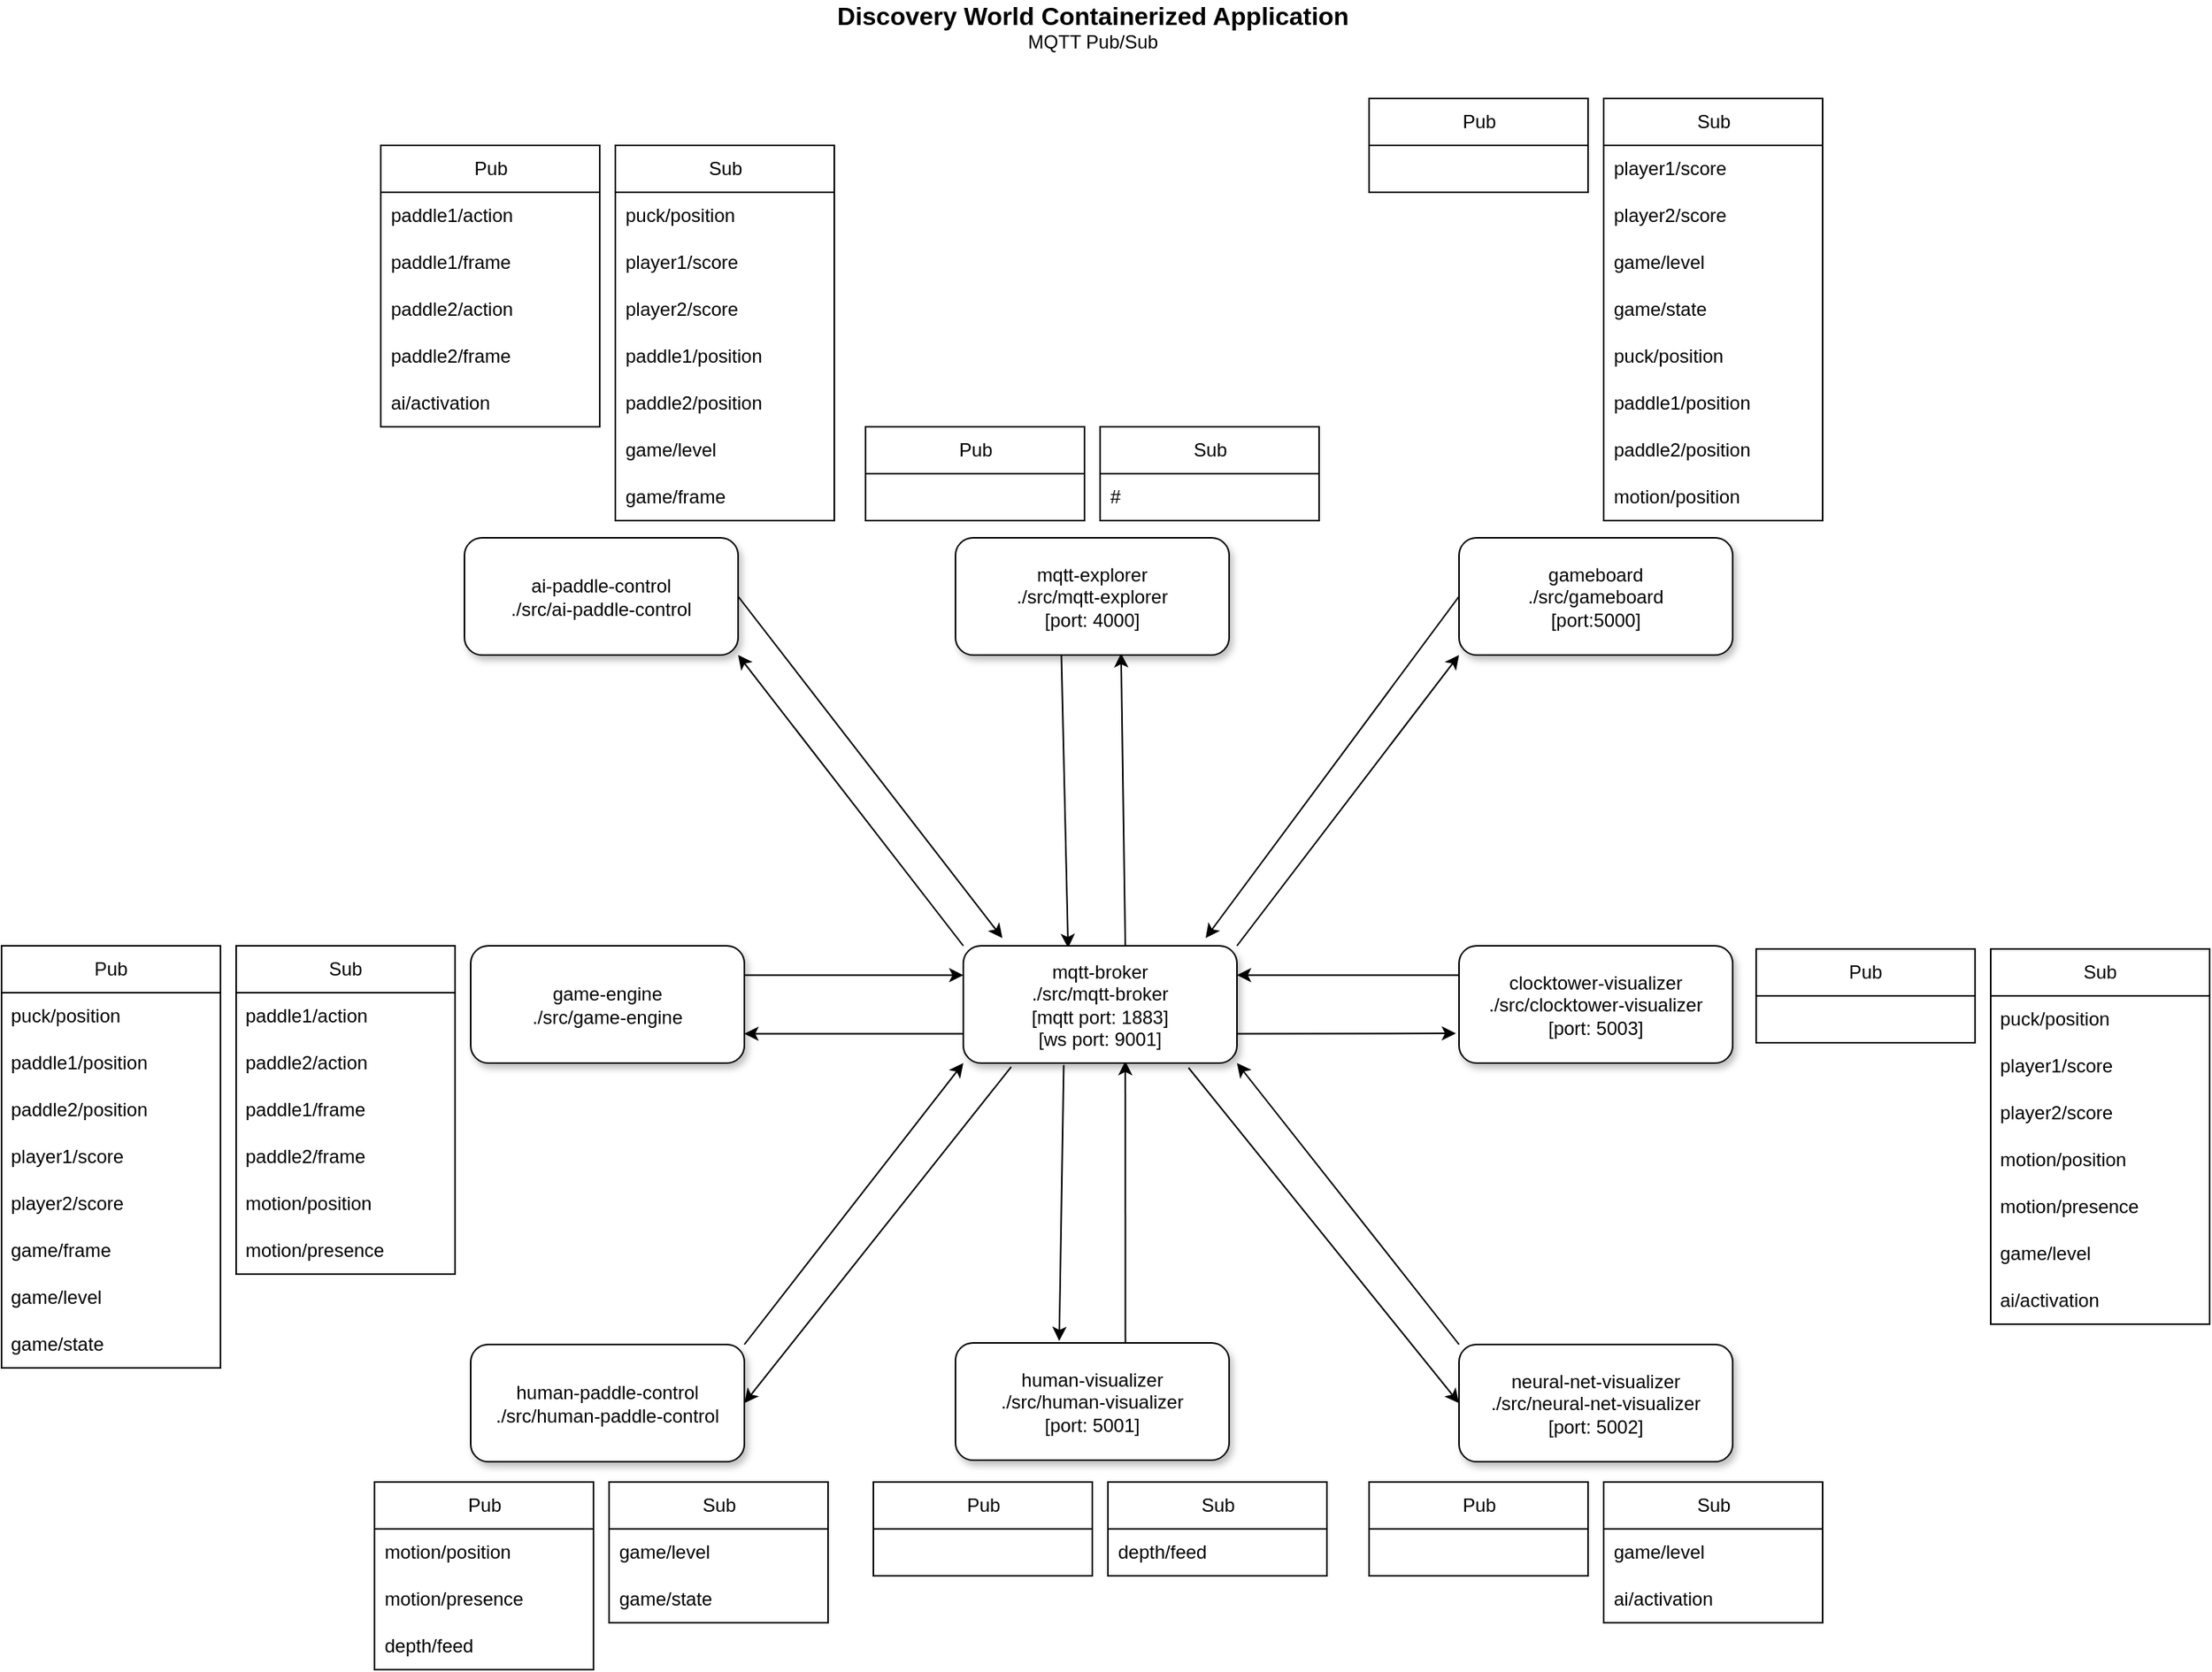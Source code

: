 <mxfile version="24.3.1" type="device">
  <diagram name="Page-1" id="GYAALVoH9YkTWORxXSfS">
    <mxGraphModel dx="2924" dy="2257" grid="1" gridSize="10" guides="1" tooltips="1" connect="1" arrows="1" fold="1" page="1" pageScale="1" pageWidth="850" pageHeight="1100" math="0" shadow="0">
      <root>
        <mxCell id="0" />
        <mxCell id="1" parent="0" />
        <mxCell id="zr9PtpO677NZZhGRrjCr-151" value="gameboard&lt;br&gt;./src/gameboard&lt;br&gt;[port:5000]" style="rounded=1;whiteSpace=wrap;html=1;imageWidth=24;glass=0;shadow=1;" parent="1" vertex="1">
          <mxGeometry x="172" y="-737" width="175" height="75" as="geometry" />
        </mxCell>
        <mxCell id="zr9PtpO677NZZhGRrjCr-152" value="" style="endArrow=classic;html=1;rounded=0;exitX=1;exitY=0.5;exitDx=0;exitDy=0;" parent="1" source="zr9PtpO677NZZhGRrjCr-238" edge="1">
          <mxGeometry width="50" height="50" relative="1" as="geometry">
            <mxPoint x="-100" y="-441" as="sourcePoint" />
            <mxPoint x="-120" y="-481" as="targetPoint" />
          </mxGeometry>
        </mxCell>
        <mxCell id="zr9PtpO677NZZhGRrjCr-153" value="" style="endArrow=classic;html=1;rounded=0;exitX=0;exitY=0;exitDx=0;exitDy=0;entryX=1;entryY=1;entryDx=0;entryDy=0;" parent="1" source="zr9PtpO677NZZhGRrjCr-240" target="zr9PtpO677NZZhGRrjCr-238" edge="1">
          <mxGeometry width="50" height="50" relative="1" as="geometry">
            <mxPoint x="-170" y="-451" as="sourcePoint" />
            <mxPoint x="-344" y="-677" as="targetPoint" />
          </mxGeometry>
        </mxCell>
        <mxCell id="zr9PtpO677NZZhGRrjCr-154" value="" style="endArrow=classic;html=1;rounded=0;exitX=1;exitY=0.25;exitDx=0;exitDy=0;entryX=0;entryY=0.25;entryDx=0;entryDy=0;" parent="1" source="zr9PtpO677NZZhGRrjCr-241" target="zr9PtpO677NZZhGRrjCr-240" edge="1">
          <mxGeometry width="50" height="50" relative="1" as="geometry">
            <mxPoint x="-290" y="-558" as="sourcePoint" />
            <mxPoint x="-150" y="-457" as="targetPoint" />
          </mxGeometry>
        </mxCell>
        <mxCell id="zr9PtpO677NZZhGRrjCr-155" value="" style="endArrow=classic;html=1;rounded=0;entryX=1;entryY=0.75;entryDx=0;entryDy=0;exitX=0;exitY=0.75;exitDx=0;exitDy=0;" parent="1" source="zr9PtpO677NZZhGRrjCr-240" target="zr9PtpO677NZZhGRrjCr-241" edge="1">
          <mxGeometry width="50" height="50" relative="1" as="geometry">
            <mxPoint x="-125" y="-343" as="sourcePoint" />
            <mxPoint x="-290" y="-528" as="targetPoint" />
          </mxGeometry>
        </mxCell>
        <mxCell id="zr9PtpO677NZZhGRrjCr-156" value="" style="endArrow=classic;html=1;rounded=0;exitX=0;exitY=0.5;exitDx=0;exitDy=0;" parent="1" source="zr9PtpO677NZZhGRrjCr-151" edge="1">
          <mxGeometry width="50" height="50" relative="1" as="geometry">
            <mxPoint x="-69" y="-666" as="sourcePoint" />
            <mxPoint x="10" y="-481" as="targetPoint" />
          </mxGeometry>
        </mxCell>
        <mxCell id="zr9PtpO677NZZhGRrjCr-157" value="" style="endArrow=classic;html=1;rounded=0;exitX=1;exitY=0;exitDx=0;exitDy=0;entryX=0;entryY=1;entryDx=0;entryDy=0;" parent="1" source="zr9PtpO677NZZhGRrjCr-240" target="zr9PtpO677NZZhGRrjCr-151" edge="1">
          <mxGeometry width="50" height="50" relative="1" as="geometry">
            <mxPoint x="96" y="-451" as="sourcePoint" />
            <mxPoint x="170" y="-681" as="targetPoint" />
          </mxGeometry>
        </mxCell>
        <mxCell id="zr9PtpO677NZZhGRrjCr-158" value="" style="endArrow=classic;html=1;rounded=0;exitX=1;exitY=0.75;exitDx=0;exitDy=0;" parent="1" source="zr9PtpO677NZZhGRrjCr-240" edge="1">
          <mxGeometry width="50" height="50" relative="1" as="geometry">
            <mxPoint x="-205" y="-656" as="sourcePoint" />
            <mxPoint x="170" y="-420" as="targetPoint" />
          </mxGeometry>
        </mxCell>
        <mxCell id="zr9PtpO677NZZhGRrjCr-159" value="" style="endArrow=classic;html=1;rounded=0;exitX=0;exitY=0.25;exitDx=0;exitDy=0;entryX=1;entryY=0.25;entryDx=0;entryDy=0;" parent="1" source="zr9PtpO677NZZhGRrjCr-239" target="zr9PtpO677NZZhGRrjCr-240" edge="1">
          <mxGeometry width="50" height="50" relative="1" as="geometry">
            <mxPoint x="-40" y="-441" as="sourcePoint" />
            <mxPoint x="-20" y="-455" as="targetPoint" />
          </mxGeometry>
        </mxCell>
        <mxCell id="zr9PtpO677NZZhGRrjCr-160" value="" style="endArrow=classic;html=1;rounded=0;exitX=0.175;exitY=1.033;exitDx=0;exitDy=0;exitPerimeter=0;entryX=1;entryY=0.5;entryDx=0;entryDy=0;" parent="1" source="zr9PtpO677NZZhGRrjCr-240" target="zr9PtpO677NZZhGRrjCr-244" edge="1">
          <mxGeometry width="50" height="50" relative="1" as="geometry">
            <mxPoint x="-290" y="-360" as="sourcePoint" />
            <mxPoint x="-250" y="-191" as="targetPoint" />
          </mxGeometry>
        </mxCell>
        <mxCell id="zr9PtpO677NZZhGRrjCr-161" value="" style="endArrow=classic;html=1;rounded=0;entryX=0;entryY=1;entryDx=0;entryDy=0;exitX=1;exitY=0;exitDx=0;exitDy=0;" parent="1" source="zr9PtpO677NZZhGRrjCr-244" target="zr9PtpO677NZZhGRrjCr-240" edge="1">
          <mxGeometry width="50" height="50" relative="1" as="geometry">
            <mxPoint x="-125" y="-145" as="sourcePoint" />
            <mxPoint x="-290" y="-330" as="targetPoint" />
          </mxGeometry>
        </mxCell>
        <mxCell id="zr9PtpO677NZZhGRrjCr-162" value="" style="endArrow=classic;html=1;rounded=0;exitX=0.823;exitY=1.04;exitDx=0;exitDy=0;entryX=0;entryY=0.5;entryDx=0;entryDy=0;exitPerimeter=0;" parent="1" source="zr9PtpO677NZZhGRrjCr-240" target="zr9PtpO677NZZhGRrjCr-242" edge="1">
          <mxGeometry width="50" height="50" relative="1" as="geometry">
            <mxPoint x="-27" y="-381" as="sourcePoint" />
            <mxPoint x="168" y="-166" as="targetPoint" />
          </mxGeometry>
        </mxCell>
        <mxCell id="zr9PtpO677NZZhGRrjCr-163" value="" style="endArrow=classic;html=1;rounded=0;entryX=1;entryY=1;entryDx=0;entryDy=0;exitX=0;exitY=0;exitDx=0;exitDy=0;" parent="1" source="zr9PtpO677NZZhGRrjCr-242" target="zr9PtpO677NZZhGRrjCr-240" edge="1">
          <mxGeometry width="50" height="50" relative="1" as="geometry">
            <mxPoint x="140" y="-243" as="sourcePoint" />
            <mxPoint x="-25" y="-428" as="targetPoint" />
          </mxGeometry>
        </mxCell>
        <mxCell id="zr9PtpO677NZZhGRrjCr-164" value="Pub" style="swimlane;fontStyle=0;childLayout=stackLayout;horizontal=1;startSize=30;horizontalStack=0;resizeParent=1;resizeParentMax=0;resizeLast=0;collapsible=1;marginBottom=0;whiteSpace=wrap;html=1;" parent="1" vertex="1">
          <mxGeometry x="-517.5" y="-988" width="140" height="180" as="geometry" />
        </mxCell>
        <mxCell id="zr9PtpO677NZZhGRrjCr-165" value="paddle1/action" style="text;strokeColor=none;fillColor=none;align=left;verticalAlign=middle;spacingLeft=4;spacingRight=4;overflow=hidden;points=[[0,0.5],[1,0.5]];portConstraint=eastwest;rotatable=0;whiteSpace=wrap;html=1;" parent="zr9PtpO677NZZhGRrjCr-164" vertex="1">
          <mxGeometry y="30" width="140" height="30" as="geometry" />
        </mxCell>
        <mxCell id="zr9PtpO677NZZhGRrjCr-166" value="paddle1/frame" style="text;strokeColor=none;fillColor=none;align=left;verticalAlign=middle;spacingLeft=4;spacingRight=4;overflow=hidden;points=[[0,0.5],[1,0.5]];portConstraint=eastwest;rotatable=0;whiteSpace=wrap;html=1;" parent="zr9PtpO677NZZhGRrjCr-164" vertex="1">
          <mxGeometry y="60" width="140" height="30" as="geometry" />
        </mxCell>
        <mxCell id="zr9PtpO677NZZhGRrjCr-167" value="paddle2/action" style="text;strokeColor=none;fillColor=none;align=left;verticalAlign=middle;spacingLeft=4;spacingRight=4;overflow=hidden;points=[[0,0.5],[1,0.5]];portConstraint=eastwest;rotatable=0;whiteSpace=wrap;html=1;" parent="zr9PtpO677NZZhGRrjCr-164" vertex="1">
          <mxGeometry y="90" width="140" height="30" as="geometry" />
        </mxCell>
        <mxCell id="zr9PtpO677NZZhGRrjCr-168" value="paddle2/frame&lt;br&gt;" style="text;strokeColor=none;fillColor=none;align=left;verticalAlign=middle;spacingLeft=4;spacingRight=4;overflow=hidden;points=[[0,0.5],[1,0.5]];portConstraint=eastwest;rotatable=0;whiteSpace=wrap;html=1;" parent="zr9PtpO677NZZhGRrjCr-164" vertex="1">
          <mxGeometry y="120" width="140" height="30" as="geometry" />
        </mxCell>
        <mxCell id="zr9PtpO677NZZhGRrjCr-169" value="ai/activation" style="text;strokeColor=none;fillColor=none;align=left;verticalAlign=middle;spacingLeft=4;spacingRight=4;overflow=hidden;points=[[0,0.5],[1,0.5]];portConstraint=eastwest;rotatable=0;whiteSpace=wrap;html=1;" parent="zr9PtpO677NZZhGRrjCr-164" vertex="1">
          <mxGeometry y="150" width="140" height="30" as="geometry" />
        </mxCell>
        <mxCell id="zr9PtpO677NZZhGRrjCr-170" value="Sub" style="swimlane;fontStyle=0;childLayout=stackLayout;horizontal=1;startSize=30;horizontalStack=0;resizeParent=1;resizeParentMax=0;resizeLast=0;collapsible=1;marginBottom=0;whiteSpace=wrap;html=1;" parent="1" vertex="1">
          <mxGeometry x="-367.5" y="-988" width="140" height="240" as="geometry" />
        </mxCell>
        <mxCell id="zr9PtpO677NZZhGRrjCr-171" value="puck/position" style="text;strokeColor=none;fillColor=none;align=left;verticalAlign=middle;spacingLeft=4;spacingRight=4;overflow=hidden;points=[[0,0.5],[1,0.5]];portConstraint=eastwest;rotatable=0;whiteSpace=wrap;html=1;" parent="zr9PtpO677NZZhGRrjCr-170" vertex="1">
          <mxGeometry y="30" width="140" height="30" as="geometry" />
        </mxCell>
        <mxCell id="zr9PtpO677NZZhGRrjCr-172" value="player1/score" style="text;strokeColor=none;fillColor=none;align=left;verticalAlign=middle;spacingLeft=4;spacingRight=4;overflow=hidden;points=[[0,0.5],[1,0.5]];portConstraint=eastwest;rotatable=0;whiteSpace=wrap;html=1;" parent="zr9PtpO677NZZhGRrjCr-170" vertex="1">
          <mxGeometry y="60" width="140" height="30" as="geometry" />
        </mxCell>
        <mxCell id="zr9PtpO677NZZhGRrjCr-173" value="player2/score" style="text;strokeColor=none;fillColor=none;align=left;verticalAlign=middle;spacingLeft=4;spacingRight=4;overflow=hidden;points=[[0,0.5],[1,0.5]];portConstraint=eastwest;rotatable=0;whiteSpace=wrap;html=1;" parent="zr9PtpO677NZZhGRrjCr-170" vertex="1">
          <mxGeometry y="90" width="140" height="30" as="geometry" />
        </mxCell>
        <mxCell id="zr9PtpO677NZZhGRrjCr-174" value="paddle1/position" style="text;strokeColor=none;fillColor=none;align=left;verticalAlign=middle;spacingLeft=4;spacingRight=4;overflow=hidden;points=[[0,0.5],[1,0.5]];portConstraint=eastwest;rotatable=0;whiteSpace=wrap;html=1;" parent="zr9PtpO677NZZhGRrjCr-170" vertex="1">
          <mxGeometry y="120" width="140" height="30" as="geometry" />
        </mxCell>
        <mxCell id="zr9PtpO677NZZhGRrjCr-175" value="paddle2/position" style="text;strokeColor=none;fillColor=none;align=left;verticalAlign=middle;spacingLeft=4;spacingRight=4;overflow=hidden;points=[[0,0.5],[1,0.5]];portConstraint=eastwest;rotatable=0;whiteSpace=wrap;html=1;" parent="zr9PtpO677NZZhGRrjCr-170" vertex="1">
          <mxGeometry y="150" width="140" height="30" as="geometry" />
        </mxCell>
        <mxCell id="zr9PtpO677NZZhGRrjCr-176" value="game/level" style="text;strokeColor=none;fillColor=none;align=left;verticalAlign=middle;spacingLeft=4;spacingRight=4;overflow=hidden;points=[[0,0.5],[1,0.5]];portConstraint=eastwest;rotatable=0;whiteSpace=wrap;html=1;" parent="zr9PtpO677NZZhGRrjCr-170" vertex="1">
          <mxGeometry y="180" width="140" height="30" as="geometry" />
        </mxCell>
        <mxCell id="zr9PtpO677NZZhGRrjCr-177" value="game/frame" style="text;strokeColor=none;fillColor=none;align=left;verticalAlign=middle;spacingLeft=4;spacingRight=4;overflow=hidden;points=[[0,0.5],[1,0.5]];portConstraint=eastwest;rotatable=0;whiteSpace=wrap;html=1;" parent="zr9PtpO677NZZhGRrjCr-170" vertex="1">
          <mxGeometry y="210" width="140" height="30" as="geometry" />
        </mxCell>
        <mxCell id="zr9PtpO677NZZhGRrjCr-178" value="Pub" style="swimlane;fontStyle=0;childLayout=stackLayout;horizontal=1;startSize=30;horizontalStack=0;resizeParent=1;resizeParentMax=0;resizeLast=0;collapsible=1;marginBottom=0;whiteSpace=wrap;html=1;" parent="1" vertex="1">
          <mxGeometry x="-760" y="-476" width="140" height="270" as="geometry" />
        </mxCell>
        <mxCell id="zr9PtpO677NZZhGRrjCr-179" value="puck/position" style="text;strokeColor=none;fillColor=none;align=left;verticalAlign=middle;spacingLeft=4;spacingRight=4;overflow=hidden;points=[[0,0.5],[1,0.5]];portConstraint=eastwest;rotatable=0;whiteSpace=wrap;html=1;" parent="zr9PtpO677NZZhGRrjCr-178" vertex="1">
          <mxGeometry y="30" width="140" height="30" as="geometry" />
        </mxCell>
        <mxCell id="zr9PtpO677NZZhGRrjCr-180" value="paddle1/position" style="text;strokeColor=none;fillColor=none;align=left;verticalAlign=middle;spacingLeft=4;spacingRight=4;overflow=hidden;points=[[0,0.5],[1,0.5]];portConstraint=eastwest;rotatable=0;whiteSpace=wrap;html=1;" parent="zr9PtpO677NZZhGRrjCr-178" vertex="1">
          <mxGeometry y="60" width="140" height="30" as="geometry" />
        </mxCell>
        <mxCell id="zr9PtpO677NZZhGRrjCr-181" value="paddle2/position" style="text;strokeColor=none;fillColor=none;align=left;verticalAlign=middle;spacingLeft=4;spacingRight=4;overflow=hidden;points=[[0,0.5],[1,0.5]];portConstraint=eastwest;rotatable=0;whiteSpace=wrap;html=1;" parent="zr9PtpO677NZZhGRrjCr-178" vertex="1">
          <mxGeometry y="90" width="140" height="30" as="geometry" />
        </mxCell>
        <mxCell id="zr9PtpO677NZZhGRrjCr-182" value="player1/score" style="text;strokeColor=none;fillColor=none;align=left;verticalAlign=middle;spacingLeft=4;spacingRight=4;overflow=hidden;points=[[0,0.5],[1,0.5]];portConstraint=eastwest;rotatable=0;whiteSpace=wrap;html=1;" parent="zr9PtpO677NZZhGRrjCr-178" vertex="1">
          <mxGeometry y="120" width="140" height="30" as="geometry" />
        </mxCell>
        <mxCell id="zr9PtpO677NZZhGRrjCr-183" value="player2/score" style="text;strokeColor=none;fillColor=none;align=left;verticalAlign=middle;spacingLeft=4;spacingRight=4;overflow=hidden;points=[[0,0.5],[1,0.5]];portConstraint=eastwest;rotatable=0;whiteSpace=wrap;html=1;" parent="zr9PtpO677NZZhGRrjCr-178" vertex="1">
          <mxGeometry y="150" width="140" height="30" as="geometry" />
        </mxCell>
        <mxCell id="zr9PtpO677NZZhGRrjCr-184" value="game/frame" style="text;strokeColor=none;fillColor=none;align=left;verticalAlign=middle;spacingLeft=4;spacingRight=4;overflow=hidden;points=[[0,0.5],[1,0.5]];portConstraint=eastwest;rotatable=0;whiteSpace=wrap;html=1;" parent="zr9PtpO677NZZhGRrjCr-178" vertex="1">
          <mxGeometry y="180" width="140" height="30" as="geometry" />
        </mxCell>
        <mxCell id="zr9PtpO677NZZhGRrjCr-185" value="game/level" style="text;strokeColor=none;fillColor=none;align=left;verticalAlign=middle;spacingLeft=4;spacingRight=4;overflow=hidden;points=[[0,0.5],[1,0.5]];portConstraint=eastwest;rotatable=0;whiteSpace=wrap;html=1;" parent="zr9PtpO677NZZhGRrjCr-178" vertex="1">
          <mxGeometry y="210" width="140" height="30" as="geometry" />
        </mxCell>
        <mxCell id="zr9PtpO677NZZhGRrjCr-186" value="game/state" style="text;strokeColor=none;fillColor=none;align=left;verticalAlign=middle;spacingLeft=4;spacingRight=4;overflow=hidden;points=[[0,0.5],[1,0.5]];portConstraint=eastwest;rotatable=0;whiteSpace=wrap;html=1;" parent="zr9PtpO677NZZhGRrjCr-178" vertex="1">
          <mxGeometry y="240" width="140" height="30" as="geometry" />
        </mxCell>
        <mxCell id="zr9PtpO677NZZhGRrjCr-187" value="Sub" style="swimlane;fontStyle=0;childLayout=stackLayout;horizontal=1;startSize=30;horizontalStack=0;resizeParent=1;resizeParentMax=0;resizeLast=0;collapsible=1;marginBottom=0;whiteSpace=wrap;html=1;" parent="1" vertex="1">
          <mxGeometry x="-610" y="-476" width="140" height="210" as="geometry" />
        </mxCell>
        <mxCell id="zr9PtpO677NZZhGRrjCr-188" value="paddle1/action" style="text;strokeColor=none;fillColor=none;align=left;verticalAlign=middle;spacingLeft=4;spacingRight=4;overflow=hidden;points=[[0,0.5],[1,0.5]];portConstraint=eastwest;rotatable=0;whiteSpace=wrap;html=1;" parent="zr9PtpO677NZZhGRrjCr-187" vertex="1">
          <mxGeometry y="30" width="140" height="30" as="geometry" />
        </mxCell>
        <mxCell id="zr9PtpO677NZZhGRrjCr-189" value="paddle2/action" style="text;strokeColor=none;fillColor=none;align=left;verticalAlign=middle;spacingLeft=4;spacingRight=4;overflow=hidden;points=[[0,0.5],[1,0.5]];portConstraint=eastwest;rotatable=0;whiteSpace=wrap;html=1;" parent="zr9PtpO677NZZhGRrjCr-187" vertex="1">
          <mxGeometry y="60" width="140" height="30" as="geometry" />
        </mxCell>
        <mxCell id="zr9PtpO677NZZhGRrjCr-190" value="paddle1/frame" style="text;strokeColor=none;fillColor=none;align=left;verticalAlign=middle;spacingLeft=4;spacingRight=4;overflow=hidden;points=[[0,0.5],[1,0.5]];portConstraint=eastwest;rotatable=0;whiteSpace=wrap;html=1;" parent="zr9PtpO677NZZhGRrjCr-187" vertex="1">
          <mxGeometry y="90" width="140" height="30" as="geometry" />
        </mxCell>
        <mxCell id="zr9PtpO677NZZhGRrjCr-191" value="paddle2/frame" style="text;strokeColor=none;fillColor=none;align=left;verticalAlign=middle;spacingLeft=4;spacingRight=4;overflow=hidden;points=[[0,0.5],[1,0.5]];portConstraint=eastwest;rotatable=0;whiteSpace=wrap;html=1;" parent="zr9PtpO677NZZhGRrjCr-187" vertex="1">
          <mxGeometry y="120" width="140" height="30" as="geometry" />
        </mxCell>
        <mxCell id="zr9PtpO677NZZhGRrjCr-192" value="motion/position" style="text;strokeColor=none;fillColor=none;align=left;verticalAlign=middle;spacingLeft=4;spacingRight=4;overflow=hidden;points=[[0,0.5],[1,0.5]];portConstraint=eastwest;rotatable=0;whiteSpace=wrap;html=1;" parent="zr9PtpO677NZZhGRrjCr-187" vertex="1">
          <mxGeometry y="150" width="140" height="30" as="geometry" />
        </mxCell>
        <mxCell id="zr9PtpO677NZZhGRrjCr-193" value="motion/presence" style="text;strokeColor=none;fillColor=none;align=left;verticalAlign=middle;spacingLeft=4;spacingRight=4;overflow=hidden;points=[[0,0.5],[1,0.5]];portConstraint=eastwest;rotatable=0;whiteSpace=wrap;html=1;" parent="zr9PtpO677NZZhGRrjCr-187" vertex="1">
          <mxGeometry y="180" width="140" height="30" as="geometry" />
        </mxCell>
        <mxCell id="zr9PtpO677NZZhGRrjCr-194" value="Pub" style="swimlane;fontStyle=0;childLayout=stackLayout;horizontal=1;startSize=30;horizontalStack=0;resizeParent=1;resizeParentMax=0;resizeLast=0;collapsible=1;marginBottom=0;whiteSpace=wrap;html=1;" parent="1" vertex="1">
          <mxGeometry x="-521.5" y="-133" width="140" height="120" as="geometry" />
        </mxCell>
        <mxCell id="zr9PtpO677NZZhGRrjCr-195" value="motion/position" style="text;strokeColor=none;fillColor=none;align=left;verticalAlign=middle;spacingLeft=4;spacingRight=4;overflow=hidden;points=[[0,0.5],[1,0.5]];portConstraint=eastwest;rotatable=0;whiteSpace=wrap;html=1;" parent="zr9PtpO677NZZhGRrjCr-194" vertex="1">
          <mxGeometry y="30" width="140" height="30" as="geometry" />
        </mxCell>
        <mxCell id="zr9PtpO677NZZhGRrjCr-196" value="motion/presence" style="text;strokeColor=none;fillColor=none;align=left;verticalAlign=middle;spacingLeft=4;spacingRight=4;overflow=hidden;points=[[0,0.5],[1,0.5]];portConstraint=eastwest;rotatable=0;whiteSpace=wrap;html=1;" parent="zr9PtpO677NZZhGRrjCr-194" vertex="1">
          <mxGeometry y="60" width="140" height="30" as="geometry" />
        </mxCell>
        <mxCell id="zr9PtpO677NZZhGRrjCr-197" value="depth/feed" style="text;strokeColor=none;fillColor=none;align=left;verticalAlign=middle;spacingLeft=4;spacingRight=4;overflow=hidden;points=[[0,0.5],[1,0.5]];portConstraint=eastwest;rotatable=0;whiteSpace=wrap;html=1;" parent="zr9PtpO677NZZhGRrjCr-194" vertex="1">
          <mxGeometry y="90" width="140" height="30" as="geometry" />
        </mxCell>
        <mxCell id="zr9PtpO677NZZhGRrjCr-198" value="Sub" style="swimlane;fontStyle=0;childLayout=stackLayout;horizontal=1;startSize=30;horizontalStack=0;resizeParent=1;resizeParentMax=0;resizeLast=0;collapsible=1;marginBottom=0;whiteSpace=wrap;html=1;" parent="1" vertex="1">
          <mxGeometry x="-371.5" y="-133" width="140" height="90" as="geometry" />
        </mxCell>
        <mxCell id="zr9PtpO677NZZhGRrjCr-199" value="game/level" style="text;strokeColor=none;fillColor=none;align=left;verticalAlign=middle;spacingLeft=4;spacingRight=4;overflow=hidden;points=[[0,0.5],[1,0.5]];portConstraint=eastwest;rotatable=0;whiteSpace=wrap;html=1;" parent="zr9PtpO677NZZhGRrjCr-198" vertex="1">
          <mxGeometry y="30" width="140" height="30" as="geometry" />
        </mxCell>
        <mxCell id="zr9PtpO677NZZhGRrjCr-200" value="game/state" style="text;strokeColor=none;fillColor=none;align=left;verticalAlign=middle;spacingLeft=4;spacingRight=4;overflow=hidden;points=[[0,0.5],[1,0.5]];portConstraint=eastwest;rotatable=0;whiteSpace=wrap;html=1;" parent="zr9PtpO677NZZhGRrjCr-198" vertex="1">
          <mxGeometry y="60" width="140" height="30" as="geometry" />
        </mxCell>
        <mxCell id="zr9PtpO677NZZhGRrjCr-201" value="Pub" style="swimlane;fontStyle=0;childLayout=stackLayout;horizontal=1;startSize=30;horizontalStack=0;resizeParent=1;resizeParentMax=0;resizeLast=0;collapsible=1;marginBottom=0;whiteSpace=wrap;html=1;" parent="1" vertex="1">
          <mxGeometry x="114.5" y="-1018" width="140" height="60" as="geometry" />
        </mxCell>
        <mxCell id="zr9PtpO677NZZhGRrjCr-202" value="Sub" style="swimlane;fontStyle=0;childLayout=stackLayout;horizontal=1;startSize=30;horizontalStack=0;resizeParent=1;resizeParentMax=0;resizeLast=0;collapsible=1;marginBottom=0;whiteSpace=wrap;html=1;" parent="1" vertex="1">
          <mxGeometry x="264.5" y="-1018" width="140" height="270" as="geometry" />
        </mxCell>
        <mxCell id="zr9PtpO677NZZhGRrjCr-203" value="player1/score" style="text;strokeColor=none;fillColor=none;align=left;verticalAlign=middle;spacingLeft=4;spacingRight=4;overflow=hidden;points=[[0,0.5],[1,0.5]];portConstraint=eastwest;rotatable=0;whiteSpace=wrap;html=1;" parent="zr9PtpO677NZZhGRrjCr-202" vertex="1">
          <mxGeometry y="30" width="140" height="30" as="geometry" />
        </mxCell>
        <mxCell id="zr9PtpO677NZZhGRrjCr-204" value="player2/score" style="text;strokeColor=none;fillColor=none;align=left;verticalAlign=middle;spacingLeft=4;spacingRight=4;overflow=hidden;points=[[0,0.5],[1,0.5]];portConstraint=eastwest;rotatable=0;whiteSpace=wrap;html=1;" parent="zr9PtpO677NZZhGRrjCr-202" vertex="1">
          <mxGeometry y="60" width="140" height="30" as="geometry" />
        </mxCell>
        <mxCell id="zr9PtpO677NZZhGRrjCr-205" value="game/level" style="text;strokeColor=none;fillColor=none;align=left;verticalAlign=middle;spacingLeft=4;spacingRight=4;overflow=hidden;points=[[0,0.5],[1,0.5]];portConstraint=eastwest;rotatable=0;whiteSpace=wrap;html=1;" parent="zr9PtpO677NZZhGRrjCr-202" vertex="1">
          <mxGeometry y="90" width="140" height="30" as="geometry" />
        </mxCell>
        <mxCell id="zr9PtpO677NZZhGRrjCr-206" value="game/state" style="text;strokeColor=none;fillColor=none;align=left;verticalAlign=middle;spacingLeft=4;spacingRight=4;overflow=hidden;points=[[0,0.5],[1,0.5]];portConstraint=eastwest;rotatable=0;whiteSpace=wrap;html=1;" parent="zr9PtpO677NZZhGRrjCr-202" vertex="1">
          <mxGeometry y="120" width="140" height="30" as="geometry" />
        </mxCell>
        <mxCell id="zr9PtpO677NZZhGRrjCr-207" value="puck/position" style="text;strokeColor=none;fillColor=none;align=left;verticalAlign=middle;spacingLeft=4;spacingRight=4;overflow=hidden;points=[[0,0.5],[1,0.5]];portConstraint=eastwest;rotatable=0;whiteSpace=wrap;html=1;" parent="zr9PtpO677NZZhGRrjCr-202" vertex="1">
          <mxGeometry y="150" width="140" height="30" as="geometry" />
        </mxCell>
        <mxCell id="zr9PtpO677NZZhGRrjCr-208" value="paddle1/position" style="text;strokeColor=none;fillColor=none;align=left;verticalAlign=middle;spacingLeft=4;spacingRight=4;overflow=hidden;points=[[0,0.5],[1,0.5]];portConstraint=eastwest;rotatable=0;whiteSpace=wrap;html=1;" parent="zr9PtpO677NZZhGRrjCr-202" vertex="1">
          <mxGeometry y="180" width="140" height="30" as="geometry" />
        </mxCell>
        <mxCell id="zr9PtpO677NZZhGRrjCr-209" value="paddle2/position" style="text;strokeColor=none;fillColor=none;align=left;verticalAlign=middle;spacingLeft=4;spacingRight=4;overflow=hidden;points=[[0,0.5],[1,0.5]];portConstraint=eastwest;rotatable=0;whiteSpace=wrap;html=1;" parent="zr9PtpO677NZZhGRrjCr-202" vertex="1">
          <mxGeometry y="210" width="140" height="30" as="geometry" />
        </mxCell>
        <mxCell id="zr9PtpO677NZZhGRrjCr-210" value="motion/position" style="text;strokeColor=none;fillColor=none;align=left;verticalAlign=middle;spacingLeft=4;spacingRight=4;overflow=hidden;points=[[0,0.5],[1,0.5]];portConstraint=eastwest;rotatable=0;whiteSpace=wrap;html=1;" parent="zr9PtpO677NZZhGRrjCr-202" vertex="1">
          <mxGeometry y="240" width="140" height="30" as="geometry" />
        </mxCell>
        <mxCell id="zr9PtpO677NZZhGRrjCr-211" value="Pub" style="swimlane;fontStyle=0;childLayout=stackLayout;horizontal=1;startSize=30;horizontalStack=0;resizeParent=1;resizeParentMax=0;resizeLast=0;collapsible=1;marginBottom=0;whiteSpace=wrap;html=1;" parent="1" vertex="1">
          <mxGeometry x="362" y="-474" width="140" height="60" as="geometry" />
        </mxCell>
        <mxCell id="zr9PtpO677NZZhGRrjCr-212" value="Sub" style="swimlane;fontStyle=0;childLayout=stackLayout;horizontal=1;startSize=30;horizontalStack=0;resizeParent=1;resizeParentMax=0;resizeLast=0;collapsible=1;marginBottom=0;whiteSpace=wrap;html=1;" parent="1" vertex="1">
          <mxGeometry x="512" y="-474" width="140" height="240" as="geometry" />
        </mxCell>
        <mxCell id="zr9PtpO677NZZhGRrjCr-213" value="puck/position" style="text;strokeColor=none;fillColor=none;align=left;verticalAlign=middle;spacingLeft=4;spacingRight=4;overflow=hidden;points=[[0,0.5],[1,0.5]];portConstraint=eastwest;rotatable=0;whiteSpace=wrap;html=1;" parent="zr9PtpO677NZZhGRrjCr-212" vertex="1">
          <mxGeometry y="30" width="140" height="30" as="geometry" />
        </mxCell>
        <mxCell id="zr9PtpO677NZZhGRrjCr-214" value="player1/score" style="text;strokeColor=none;fillColor=none;align=left;verticalAlign=middle;spacingLeft=4;spacingRight=4;overflow=hidden;points=[[0,0.5],[1,0.5]];portConstraint=eastwest;rotatable=0;whiteSpace=wrap;html=1;" parent="zr9PtpO677NZZhGRrjCr-212" vertex="1">
          <mxGeometry y="60" width="140" height="30" as="geometry" />
        </mxCell>
        <mxCell id="zr9PtpO677NZZhGRrjCr-215" value="player2/score" style="text;strokeColor=none;fillColor=none;align=left;verticalAlign=middle;spacingLeft=4;spacingRight=4;overflow=hidden;points=[[0,0.5],[1,0.5]];portConstraint=eastwest;rotatable=0;whiteSpace=wrap;html=1;" parent="zr9PtpO677NZZhGRrjCr-212" vertex="1">
          <mxGeometry y="90" width="140" height="30" as="geometry" />
        </mxCell>
        <mxCell id="zr9PtpO677NZZhGRrjCr-216" value="motion/position" style="text;strokeColor=none;fillColor=none;align=left;verticalAlign=middle;spacingLeft=4;spacingRight=4;overflow=hidden;points=[[0,0.5],[1,0.5]];portConstraint=eastwest;rotatable=0;whiteSpace=wrap;html=1;" parent="zr9PtpO677NZZhGRrjCr-212" vertex="1">
          <mxGeometry y="120" width="140" height="30" as="geometry" />
        </mxCell>
        <mxCell id="zr9PtpO677NZZhGRrjCr-217" value="motion/presence" style="text;strokeColor=none;fillColor=none;align=left;verticalAlign=middle;spacingLeft=4;spacingRight=4;overflow=hidden;points=[[0,0.5],[1,0.5]];portConstraint=eastwest;rotatable=0;whiteSpace=wrap;html=1;" parent="zr9PtpO677NZZhGRrjCr-212" vertex="1">
          <mxGeometry y="150" width="140" height="30" as="geometry" />
        </mxCell>
        <mxCell id="zr9PtpO677NZZhGRrjCr-218" value="game/level" style="text;strokeColor=none;fillColor=none;align=left;verticalAlign=middle;spacingLeft=4;spacingRight=4;overflow=hidden;points=[[0,0.5],[1,0.5]];portConstraint=eastwest;rotatable=0;whiteSpace=wrap;html=1;" parent="zr9PtpO677NZZhGRrjCr-212" vertex="1">
          <mxGeometry y="180" width="140" height="30" as="geometry" />
        </mxCell>
        <mxCell id="zr9PtpO677NZZhGRrjCr-219" value="ai/activation" style="text;strokeColor=none;fillColor=none;align=left;verticalAlign=middle;spacingLeft=4;spacingRight=4;overflow=hidden;points=[[0,0.5],[1,0.5]];portConstraint=eastwest;rotatable=0;whiteSpace=wrap;html=1;" parent="zr9PtpO677NZZhGRrjCr-212" vertex="1">
          <mxGeometry y="210" width="140" height="30" as="geometry" />
        </mxCell>
        <mxCell id="zr9PtpO677NZZhGRrjCr-220" value="Pub" style="swimlane;fontStyle=0;childLayout=stackLayout;horizontal=1;startSize=30;horizontalStack=0;resizeParent=1;resizeParentMax=0;resizeLast=0;collapsible=1;marginBottom=0;whiteSpace=wrap;html=1;" parent="1" vertex="1">
          <mxGeometry x="114.5" y="-133" width="140" height="60" as="geometry" />
        </mxCell>
        <mxCell id="zr9PtpO677NZZhGRrjCr-221" value="Sub" style="swimlane;fontStyle=0;childLayout=stackLayout;horizontal=1;startSize=30;horizontalStack=0;resizeParent=1;resizeParentMax=0;resizeLast=0;collapsible=1;marginBottom=0;whiteSpace=wrap;html=1;" parent="1" vertex="1">
          <mxGeometry x="264.5" y="-133" width="140" height="90" as="geometry" />
        </mxCell>
        <mxCell id="zr9PtpO677NZZhGRrjCr-224" value="game/level" style="text;strokeColor=none;fillColor=none;align=left;verticalAlign=middle;spacingLeft=4;spacingRight=4;overflow=hidden;points=[[0,0.5],[1,0.5]];portConstraint=eastwest;rotatable=0;whiteSpace=wrap;html=1;" parent="zr9PtpO677NZZhGRrjCr-221" vertex="1">
          <mxGeometry y="30" width="140" height="30" as="geometry" />
        </mxCell>
        <mxCell id="zr9PtpO677NZZhGRrjCr-225" value="ai/activation" style="text;strokeColor=none;fillColor=none;align=left;verticalAlign=middle;spacingLeft=4;spacingRight=4;overflow=hidden;points=[[0,0.5],[1,0.5]];portConstraint=eastwest;rotatable=0;whiteSpace=wrap;html=1;" parent="zr9PtpO677NZZhGRrjCr-221" vertex="1">
          <mxGeometry y="60" width="140" height="30" as="geometry" />
        </mxCell>
        <mxCell id="zr9PtpO677NZZhGRrjCr-227" value="" style="endArrow=classic;html=1;rounded=0;exitX=0.367;exitY=1.017;exitDx=0;exitDy=0;entryX=0.379;entryY=-0.017;entryDx=0;entryDy=0;exitPerimeter=0;entryPerimeter=0;" parent="1" source="zr9PtpO677NZZhGRrjCr-240" target="zr9PtpO677NZZhGRrjCr-243" edge="1">
          <mxGeometry width="50" height="50" relative="1" as="geometry">
            <mxPoint x="-373" y="-417" as="sourcePoint" />
            <mxPoint x="-150" y="-167" as="targetPoint" />
          </mxGeometry>
        </mxCell>
        <mxCell id="zr9PtpO677NZZhGRrjCr-228" value="" style="endArrow=classic;html=1;rounded=0;entryX=0.592;entryY=0.983;entryDx=0;entryDy=0;entryPerimeter=0;exitX=0.621;exitY=0.013;exitDx=0;exitDy=0;exitPerimeter=0;" parent="1" source="zr9PtpO677NZZhGRrjCr-243" target="zr9PtpO677NZZhGRrjCr-240" edge="1">
          <mxGeometry width="50" height="50" relative="1" as="geometry">
            <mxPoint x="-50" y="-231" as="sourcePoint" />
            <mxPoint x="-343" y="-417" as="targetPoint" />
          </mxGeometry>
        </mxCell>
        <mxCell id="zr9PtpO677NZZhGRrjCr-229" value="Pub" style="swimlane;fontStyle=0;childLayout=stackLayout;horizontal=1;startSize=30;horizontalStack=0;resizeParent=1;resizeParentMax=0;resizeLast=0;collapsible=1;marginBottom=0;whiteSpace=wrap;html=1;" parent="1" vertex="1">
          <mxGeometry x="-202.5" y="-133" width="140" height="60" as="geometry" />
        </mxCell>
        <mxCell id="zr9PtpO677NZZhGRrjCr-230" value="Sub" style="swimlane;fontStyle=0;childLayout=stackLayout;horizontal=1;startSize=30;horizontalStack=0;resizeParent=1;resizeParentMax=0;resizeLast=0;collapsible=1;marginBottom=0;whiteSpace=wrap;html=1;" parent="1" vertex="1">
          <mxGeometry x="-52.5" y="-133" width="140" height="60" as="geometry" />
        </mxCell>
        <mxCell id="zr9PtpO677NZZhGRrjCr-231" value="depth/feed" style="text;strokeColor=none;fillColor=none;align=left;verticalAlign=middle;spacingLeft=4;spacingRight=4;overflow=hidden;points=[[0,0.5],[1,0.5]];portConstraint=eastwest;rotatable=0;whiteSpace=wrap;html=1;" parent="zr9PtpO677NZZhGRrjCr-230" vertex="1">
          <mxGeometry y="30" width="140" height="30" as="geometry" />
        </mxCell>
        <mxCell id="zr9PtpO677NZZhGRrjCr-232" value="" style="endArrow=classic;html=1;rounded=0;exitX=0.387;exitY=1.002;exitDx=0;exitDy=0;exitPerimeter=0;entryX=0.383;entryY=0.018;entryDx=0;entryDy=0;entryPerimeter=0;" parent="1" source="zr9PtpO677NZZhGRrjCr-237" target="zr9PtpO677NZZhGRrjCr-240" edge="1">
          <mxGeometry width="50" height="50" relative="1" as="geometry">
            <mxPoint x="-101" y="-930" as="sourcePoint" />
            <mxPoint x="-100" y="-481" as="targetPoint" />
          </mxGeometry>
        </mxCell>
        <mxCell id="zr9PtpO677NZZhGRrjCr-233" value="" style="endArrow=classic;html=1;rounded=0;exitX=0.592;exitY=0;exitDx=0;exitDy=0;exitPerimeter=0;entryX=0.605;entryY=0.985;entryDx=0;entryDy=0;entryPerimeter=0;" parent="1" source="zr9PtpO677NZZhGRrjCr-240" target="zr9PtpO677NZZhGRrjCr-237" edge="1">
          <mxGeometry width="50" height="50" relative="1" as="geometry">
            <mxPoint x="-76" y="-481" as="sourcePoint" />
            <mxPoint x="-74" y="-671" as="targetPoint" />
          </mxGeometry>
        </mxCell>
        <mxCell id="zr9PtpO677NZZhGRrjCr-234" value="Pub" style="swimlane;fontStyle=0;childLayout=stackLayout;horizontal=1;startSize=30;horizontalStack=0;resizeParent=1;resizeParentMax=0;resizeLast=0;collapsible=1;marginBottom=0;whiteSpace=wrap;html=1;" parent="1" vertex="1">
          <mxGeometry x="-207.5" y="-808" width="140" height="60" as="geometry" />
        </mxCell>
        <mxCell id="zr9PtpO677NZZhGRrjCr-235" value="Sub" style="swimlane;fontStyle=0;childLayout=stackLayout;horizontal=1;startSize=30;horizontalStack=0;resizeParent=1;resizeParentMax=0;resizeLast=0;collapsible=1;marginBottom=0;whiteSpace=wrap;html=1;" parent="1" vertex="1">
          <mxGeometry x="-57.5" y="-808" width="140" height="60" as="geometry" />
        </mxCell>
        <mxCell id="zr9PtpO677NZZhGRrjCr-236" value="#" style="text;strokeColor=none;fillColor=none;align=left;verticalAlign=middle;spacingLeft=4;spacingRight=4;overflow=hidden;points=[[0,0.5],[1,0.5]];portConstraint=eastwest;rotatable=0;whiteSpace=wrap;html=1;" parent="zr9PtpO677NZZhGRrjCr-235" vertex="1">
          <mxGeometry y="30" width="140" height="30" as="geometry" />
        </mxCell>
        <mxCell id="zr9PtpO677NZZhGRrjCr-237" value="mqtt-explorer&lt;br&gt;./src/mqtt-explorer&lt;br&gt;[port: 4000]" style="rounded=1;whiteSpace=wrap;html=1;imageWidth=24;glass=0;shadow=1;" parent="1" vertex="1">
          <mxGeometry x="-150" y="-737" width="175" height="75" as="geometry" />
        </mxCell>
        <mxCell id="zr9PtpO677NZZhGRrjCr-238" value="ai-paddle-control&lt;br&gt;./src/ai-paddle-control" style="rounded=1;whiteSpace=wrap;html=1;imageWidth=24;glass=0;shadow=1;" parent="1" vertex="1">
          <mxGeometry x="-464" y="-737" width="175" height="75" as="geometry" />
        </mxCell>
        <mxCell id="zr9PtpO677NZZhGRrjCr-239" value="clocktower-visualizer&lt;br&gt;./src/clocktower-visualizer&lt;br&gt;[port: 5003]" style="rounded=1;whiteSpace=wrap;html=1;imageWidth=24;glass=0;shadow=1;" parent="1" vertex="1">
          <mxGeometry x="172" y="-476" width="175" height="75" as="geometry" />
        </mxCell>
        <mxCell id="zr9PtpO677NZZhGRrjCr-240" value="mqtt-broker&lt;br&gt;./src/mqtt-broker&lt;br&gt;[mqtt port: 1883]&lt;br&gt;[ws port: 9001]" style="rounded=1;whiteSpace=wrap;html=1;imageWidth=24;glass=0;shadow=1;" parent="1" vertex="1">
          <mxGeometry x="-145" y="-476" width="175" height="75" as="geometry" />
        </mxCell>
        <mxCell id="zr9PtpO677NZZhGRrjCr-241" value="game-engine&lt;br&gt;./src/game-engine" style="rounded=1;whiteSpace=wrap;html=1;imageWidth=24;glass=0;shadow=1;" parent="1" vertex="1">
          <mxGeometry x="-460" y="-476" width="175" height="75" as="geometry" />
        </mxCell>
        <mxCell id="zr9PtpO677NZZhGRrjCr-242" value="neural-net-visualizer&lt;br&gt;./src/neural-net-visualizer&lt;br&gt;[port: 5002]" style="rounded=1;whiteSpace=wrap;html=1;imageWidth=24;glass=0;shadow=1;" parent="1" vertex="1">
          <mxGeometry x="172" y="-221" width="175" height="75" as="geometry" />
        </mxCell>
        <mxCell id="zr9PtpO677NZZhGRrjCr-243" value="human-visualizer&lt;br&gt;./src/human-visualizer&lt;br&gt;[port: 5001]" style="rounded=1;whiteSpace=wrap;html=1;imageWidth=24;glass=0;shadow=1;" parent="1" vertex="1">
          <mxGeometry x="-150" y="-222" width="175" height="75" as="geometry" />
        </mxCell>
        <mxCell id="zr9PtpO677NZZhGRrjCr-244" value="human-paddle-control&lt;br&gt;./src/human-paddle-control" style="rounded=1;whiteSpace=wrap;html=1;imageWidth=24;glass=0;shadow=1;" parent="1" vertex="1">
          <mxGeometry x="-460" y="-221" width="175" height="75" as="geometry" />
        </mxCell>
        <mxCell id="zr9PtpO677NZZhGRrjCr-246" value="&lt;b&gt;&lt;font style=&quot;font-size: 16px;&quot;&gt;Discovery World Containerized Application&lt;/font&gt;&lt;/b&gt;&lt;br&gt;MQTT Pub/Sub" style="text;html=1;strokeColor=none;fillColor=none;align=center;verticalAlign=middle;whiteSpace=wrap;rounded=0;" parent="1" vertex="1">
          <mxGeometry x="-232.5" y="-1079" width="340" height="30" as="geometry" />
        </mxCell>
      </root>
    </mxGraphModel>
  </diagram>
</mxfile>

